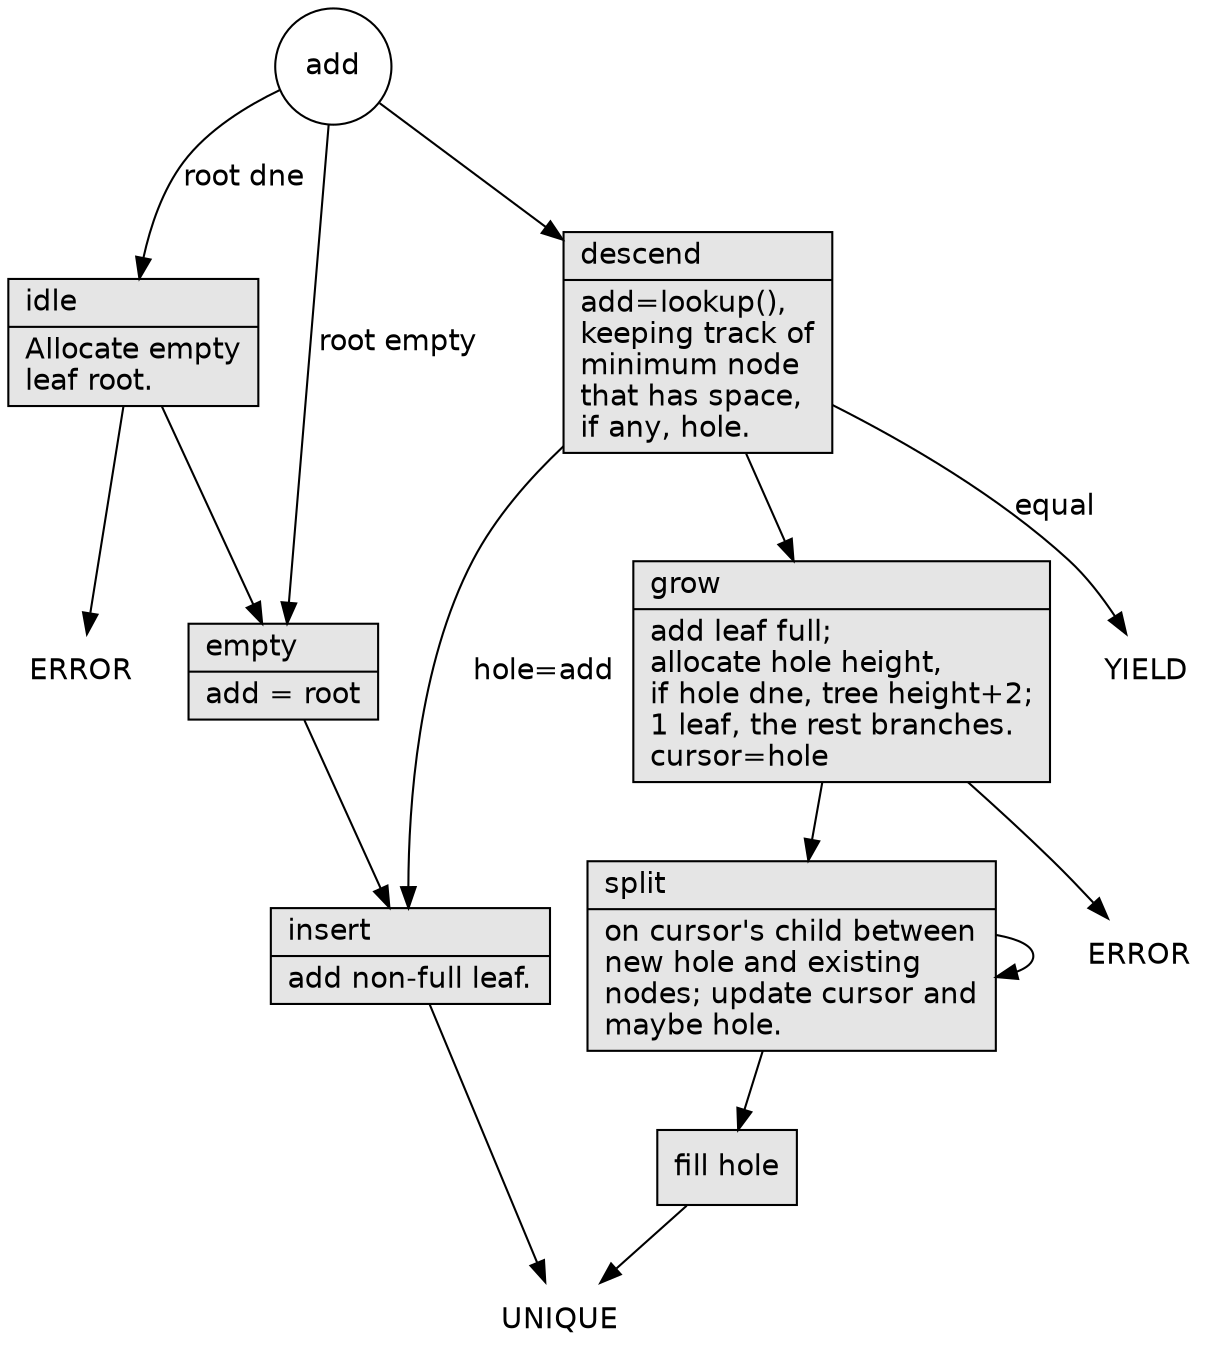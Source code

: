 digraph {
	graph [truecolor=true, bgcolor=transparent, fontname="Bitstream Vera Sans"];
	node [shape=record, style=filled, fontname="Bitstream Vera Sans", fillcolor="Grey90"];
	edge [fontname="Bitstream Vera Sans"];

	add [shape=circle, style=none];

	idle [label="{idle\l|Allocate empty\lleaf root.\l}"]
	empty [label="{empty\l|add = root\l}"];
	insert [label="{insert\l|add non-full leaf.}"];
	descend [label="{descend\l|add=lookup(),\lkeeping track of\lminimum node\lthat has space,\lif any, hole.\l}"];
	grow [label="{grow\l|add leaf full;\lallocate hole height,\lif hole dne, tree height+2;\l1 leaf, the rest branches.\lcursor=hole\l}"];
	split [label="{split\l|on cursor's child between\lnew hole and existing\lnodes; update cursor and\lmaybe hole.\l}"];
	hole [label="fill hole"];

	error [label="ERROR", shape=none, style=none];
	error2 [label="ERROR", shape=none, style=none];
	unique [label="UNIQUE", shape=none, style=none];
	yield [label="YIELD", shape=none, style=none];

	idle -> error;
	add -> idle [label="root dne"];
	add -> empty [label="root empty"];
	add -> descend;
	idle -> empty;
	empty -> insert;
	descend -> yield [label="equal"];
	descend -> insert [label="hole=add"];
	descend -> grow;
	grow -> split;
	grow -> error2;
	split -> split;
	split -> hole -> unique;
	insert -> unique;
}
